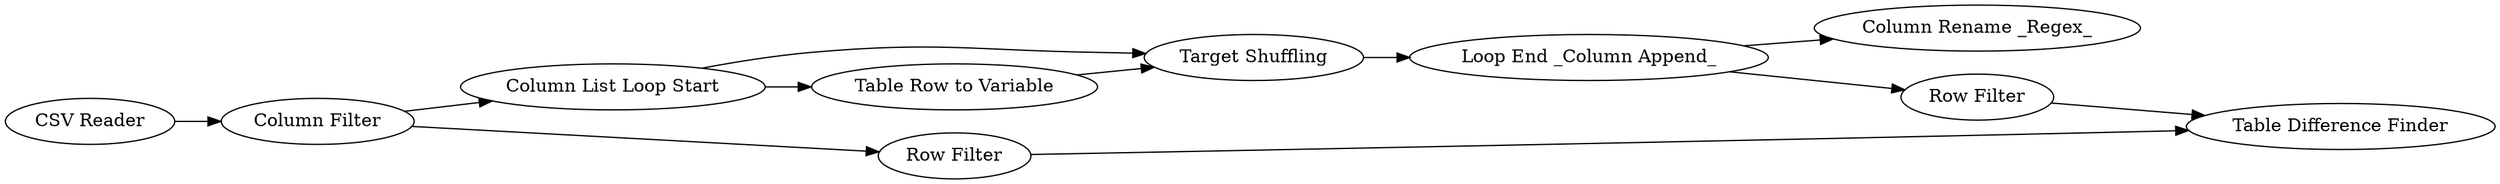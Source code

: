 digraph {
	502 -> 483
	477 -> 497
	497 -> 487
	488 -> 502
	502 -> 501
	483 -> 498
	497 -> 499
	498 -> 477
	499 -> 500
	501 -> 500
	483 -> 477
	501 [label="Row Filter"]
	483 [label="Column List Loop Start"]
	498 [label="Table Row to Variable"]
	502 [label="Column Filter"]
	477 [label="Target Shuffling"]
	488 [label="CSV Reader"]
	497 [label="Loop End _Column Append_"]
	499 [label="Row Filter"]
	500 [label="Table Difference Finder"]
	487 [label="Column Rename _Regex_"]
	rankdir=LR
}
